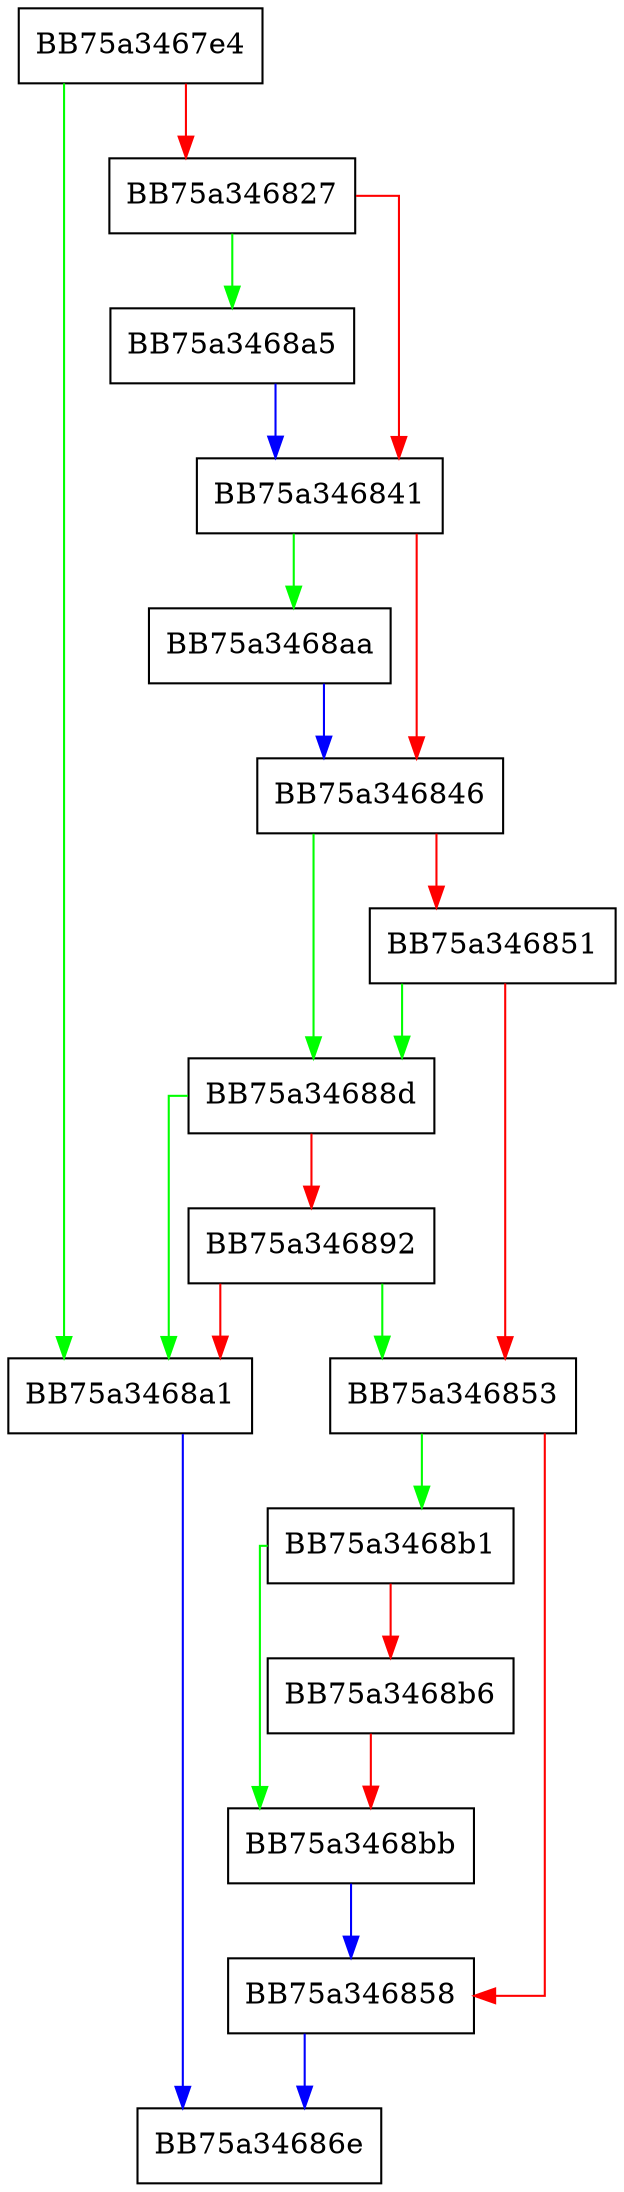 digraph __load_dll_module_worker {
  node [shape="box"];
  graph [splines=ortho];
  BB75a3467e4 -> BB75a3468a1 [color="green"];
  BB75a3467e4 -> BB75a346827 [color="red"];
  BB75a346827 -> BB75a3468a5 [color="green"];
  BB75a346827 -> BB75a346841 [color="red"];
  BB75a346841 -> BB75a3468aa [color="green"];
  BB75a346841 -> BB75a346846 [color="red"];
  BB75a346846 -> BB75a34688d [color="green"];
  BB75a346846 -> BB75a346851 [color="red"];
  BB75a346851 -> BB75a34688d [color="green"];
  BB75a346851 -> BB75a346853 [color="red"];
  BB75a346853 -> BB75a3468b1 [color="green"];
  BB75a346853 -> BB75a346858 [color="red"];
  BB75a346858 -> BB75a34686e [color="blue"];
  BB75a34688d -> BB75a3468a1 [color="green"];
  BB75a34688d -> BB75a346892 [color="red"];
  BB75a346892 -> BB75a346853 [color="green"];
  BB75a346892 -> BB75a3468a1 [color="red"];
  BB75a3468a1 -> BB75a34686e [color="blue"];
  BB75a3468a5 -> BB75a346841 [color="blue"];
  BB75a3468aa -> BB75a346846 [color="blue"];
  BB75a3468b1 -> BB75a3468bb [color="green"];
  BB75a3468b1 -> BB75a3468b6 [color="red"];
  BB75a3468b6 -> BB75a3468bb [color="red"];
  BB75a3468bb -> BB75a346858 [color="blue"];
}